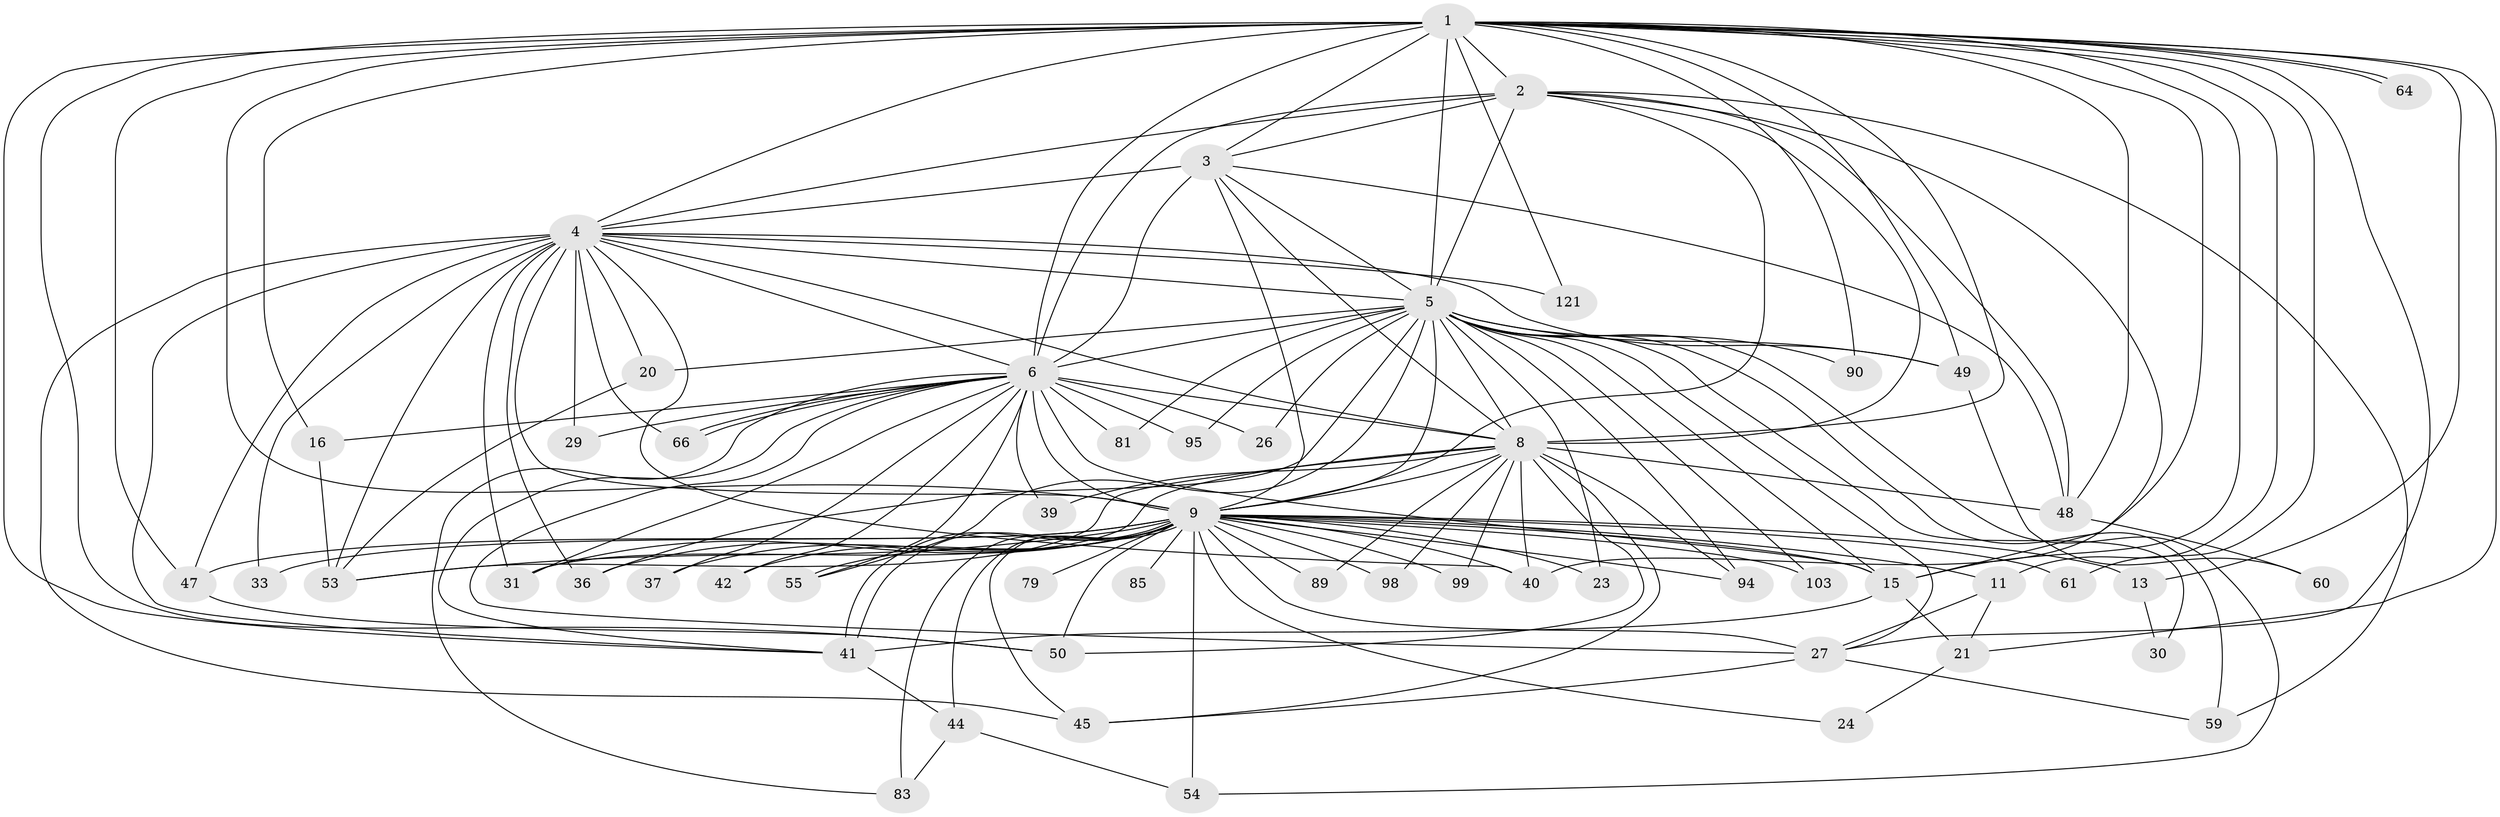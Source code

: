 // original degree distribution, {32: 0.007407407407407408, 16: 0.007407407407407408, 12: 0.007407407407407408, 26: 0.007407407407407408, 20: 0.007407407407407408, 21: 0.007407407407407408, 19: 0.007407407407407408, 24: 0.007407407407407408, 39: 0.007407407407407408, 23: 0.007407407407407408, 4: 0.08888888888888889, 8: 0.014814814814814815, 3: 0.17777777777777778, 5: 0.06666666666666667, 7: 0.014814814814814815, 9: 0.007407407407407408, 2: 0.5481481481481482, 6: 0.007407407407407408}
// Generated by graph-tools (version 1.1) at 2025/17/03/04/25 18:17:18]
// undirected, 54 vertices, 151 edges
graph export_dot {
graph [start="1"]
  node [color=gray90,style=filled];
  1 [super="+63+70"];
  2 [super="+96+115+132"];
  3;
  4 [super="+46"];
  5 [super="+7+122"];
  6 [super="+93+68+32+12"];
  8;
  9 [super="+67+25+111+112+17+18+87+10+19+56"];
  11 [super="+74"];
  13;
  15 [super="+22"];
  16;
  20;
  21;
  23;
  24;
  26;
  27 [super="+117"];
  29;
  30;
  31 [super="+120+62"];
  33;
  36 [super="+133"];
  37;
  39;
  40 [super="+101"];
  41 [super="+69"];
  42 [super="+43"];
  44;
  45 [super="+80+92"];
  47 [super="+114"];
  48 [super="+65+127"];
  49 [super="+51"];
  50 [super="+135"];
  53 [super="+116+105"];
  54 [super="+108"];
  55 [super="+76"];
  59 [super="+128"];
  60;
  61 [super="+109"];
  64;
  66 [super="+78"];
  79;
  81;
  83 [super="+106"];
  85;
  89;
  90;
  94;
  95;
  98;
  99;
  103;
  121;
  1 -- 2 [weight=2];
  1 -- 3;
  1 -- 4;
  1 -- 5 [weight=2];
  1 -- 6;
  1 -- 8;
  1 -- 9 [weight=7];
  1 -- 11;
  1 -- 13;
  1 -- 15;
  1 -- 16;
  1 -- 27;
  1 -- 47;
  1 -- 61;
  1 -- 64;
  1 -- 64;
  1 -- 90;
  1 -- 121;
  1 -- 50;
  1 -- 48;
  1 -- 40;
  1 -- 49;
  1 -- 41;
  1 -- 21;
  2 -- 3;
  2 -- 4;
  2 -- 5 [weight=3];
  2 -- 6 [weight=3];
  2 -- 8;
  2 -- 9 [weight=3];
  2 -- 59;
  2 -- 48;
  2 -- 15;
  3 -- 4;
  3 -- 5 [weight=2];
  3 -- 6;
  3 -- 8;
  3 -- 9 [weight=4];
  3 -- 48;
  4 -- 5 [weight=3];
  4 -- 6;
  4 -- 8;
  4 -- 9 [weight=5];
  4 -- 20;
  4 -- 29;
  4 -- 33;
  4 -- 36;
  4 -- 47;
  4 -- 49;
  4 -- 121;
  4 -- 45;
  4 -- 31;
  4 -- 66;
  4 -- 40;
  4 -- 53;
  4 -- 41;
  5 -- 6 [weight=3];
  5 -- 8 [weight=2];
  5 -- 9 [weight=6];
  5 -- 15;
  5 -- 30;
  5 -- 55;
  5 -- 59;
  5 -- 90;
  5 -- 95;
  5 -- 27;
  5 -- 81;
  5 -- 20;
  5 -- 23;
  5 -- 26;
  5 -- 94;
  5 -- 36;
  5 -- 103;
  5 -- 49;
  5 -- 54;
  6 -- 8;
  6 -- 9 [weight=7];
  6 -- 26;
  6 -- 27;
  6 -- 31;
  6 -- 66;
  6 -- 66;
  6 -- 83;
  6 -- 37;
  6 -- 55;
  6 -- 42;
  6 -- 15;
  6 -- 39;
  6 -- 16;
  6 -- 81;
  6 -- 29;
  6 -- 95;
  6 -- 41;
  8 -- 9 [weight=4];
  8 -- 39;
  8 -- 40;
  8 -- 45 [weight=2];
  8 -- 48 [weight=2];
  8 -- 89;
  8 -- 94;
  8 -- 98;
  8 -- 99;
  8 -- 31;
  8 -- 50;
  8 -- 53;
  9 -- 11;
  9 -- 13;
  9 -- 31 [weight=2];
  9 -- 36;
  9 -- 40;
  9 -- 41 [weight=3];
  9 -- 41;
  9 -- 42 [weight=2];
  9 -- 45 [weight=2];
  9 -- 61 [weight=2];
  9 -- 79 [weight=2];
  9 -- 85 [weight=2];
  9 -- 47;
  9 -- 53 [weight=2];
  9 -- 44 [weight=2];
  9 -- 99;
  9 -- 15 [weight=4];
  9 -- 23;
  9 -- 27 [weight=2];
  9 -- 83;
  9 -- 24;
  9 -- 89;
  9 -- 94;
  9 -- 33 [weight=2];
  9 -- 98;
  9 -- 37;
  9 -- 103;
  9 -- 50;
  9 -- 54;
  9 -- 55;
  11 -- 21;
  11 -- 27;
  13 -- 30;
  15 -- 21;
  15 -- 41;
  16 -- 53;
  20 -- 53;
  21 -- 24;
  27 -- 59;
  27 -- 45;
  41 -- 44;
  44 -- 54;
  44 -- 83;
  47 -- 50;
  48 -- 60;
  49 -- 60;
}
